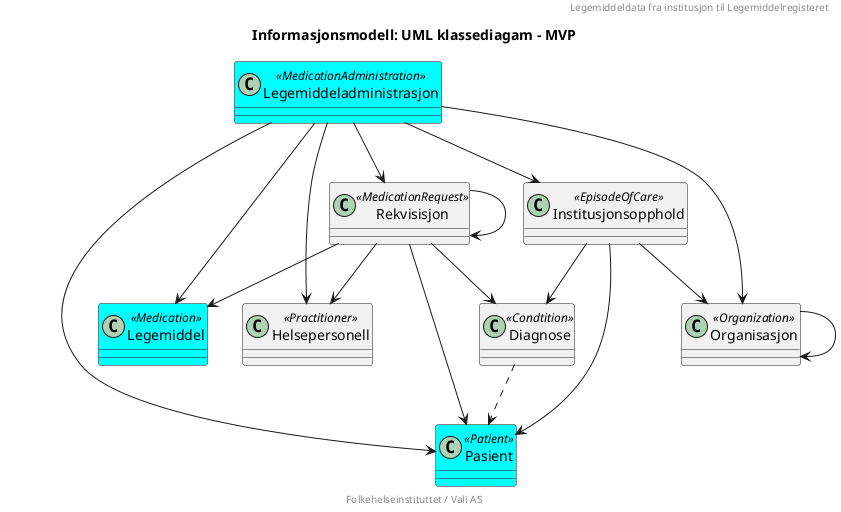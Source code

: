 @startuml

header "Legemiddeldata fra institusjon til Legemiddelregisteret"
title "Informasjonsmodell: UML klassediagam - MVP"
footer "Folkehelseinstituttet / Vali AS"

class Pasient <<Patient>> #cyan {
}

class Legemiddeladministrasjon <<MedicationAdministration>> #cyan {
}

Legemiddeladministrasjon --> Legemiddel 
Legemiddeladministrasjon --> Pasient
Legemiddeladministrasjon --> Helsepersonell
Legemiddeladministrasjon --> Organisasjon
Legemiddeladministrasjon --> Rekvisisjon
Legemiddeladministrasjon --> Institusjonsopphold

class Legemiddel <<Medication>> #cyan {
}

class Helsepersonell <<Practitioner>> {
}
class Organisasjon <<Organization>> {
}

Organisasjon --> Organisasjon

class Institusjonsopphold <<EpisodeOfCare>> {
}

Institusjonsopphold --> Pasient
Institusjonsopphold --> Organisasjon
Institusjonsopphold --> Diagnose

class Diagnose <<Condtition>> {
}

Diagnose ..> Pasient

class Rekvisisjon <<MedicationRequest>> {
}

Rekvisisjon --> Diagnose
Rekvisisjon --> Legemiddel
Rekvisisjon --> Pasient
Rekvisisjon --> Helsepersonell
Rekvisisjon --> Rekvisisjon

@enduml

